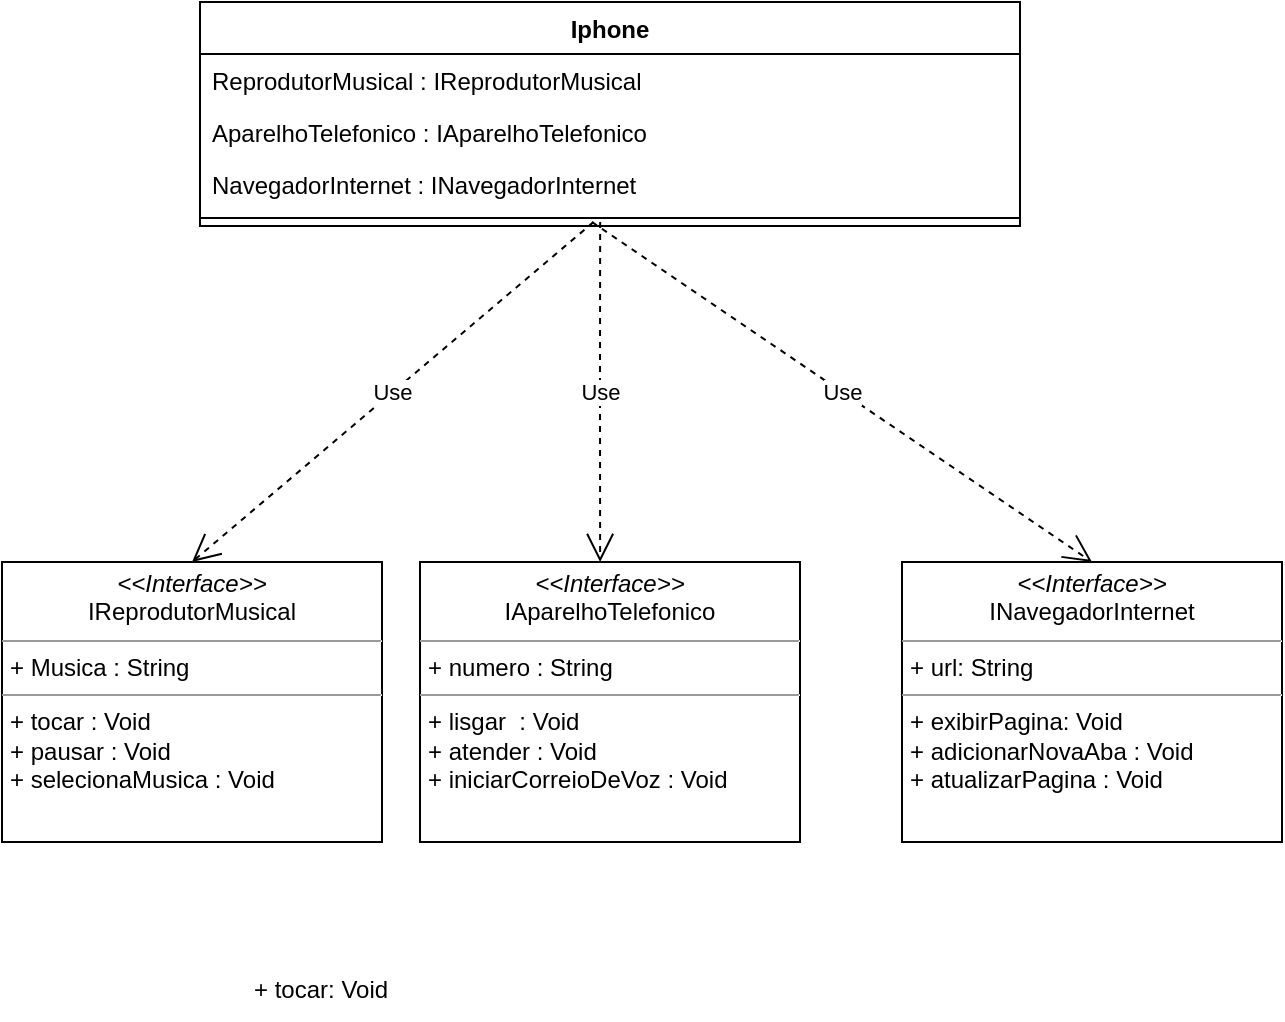 <mxfile version="21.7.4" type="device">
  <diagram name="Página-1" id="pwlwGyUwUuITKvIVZuzL">
    <mxGraphModel dx="1674" dy="768" grid="1" gridSize="10" guides="1" tooltips="1" connect="1" arrows="1" fold="1" page="1" pageScale="1" pageWidth="827" pageHeight="1169" math="0" shadow="0">
      <root>
        <mxCell id="0" />
        <mxCell id="1" parent="0" />
        <mxCell id="Rw5bSDzu5faLCuJBxfkL-4" value="&lt;p style=&quot;margin:0px;margin-top:4px;text-align:center;&quot;&gt;&lt;i&gt;&amp;lt;&amp;lt;Interface&amp;gt;&amp;gt;&lt;/i&gt;&lt;br&gt;IReprodutorMusical&lt;br&gt;&lt;/p&gt;&lt;hr size=&quot;1&quot;&gt;&lt;p style=&quot;margin:0px;margin-left:4px;&quot;&gt;+ Musica : String&lt;br&gt;&lt;/p&gt;&lt;hr size=&quot;1&quot;&gt;&lt;p style=&quot;margin:0px;margin-left:4px;&quot;&gt;+ tocar : Void&lt;/p&gt;&lt;p style=&quot;margin:0px;margin-left:4px;&quot;&gt;+ pausar : Void&lt;br&gt;+ selecionaMusica : Void&lt;/p&gt;" style="verticalAlign=top;align=left;overflow=fill;fontSize=12;fontFamily=Helvetica;html=1;whiteSpace=wrap;" vertex="1" parent="1">
          <mxGeometry x="110" y="400" width="190" height="140" as="geometry" />
        </mxCell>
        <mxCell id="Rw5bSDzu5faLCuJBxfkL-5" value="&lt;p style=&quot;margin:0px;margin-top:4px;text-align:center;&quot;&gt;&lt;i&gt;&amp;lt;&amp;lt;Interface&amp;gt;&amp;gt;&lt;/i&gt;&lt;br&gt;IAparelhoTelefonico&lt;br&gt;&lt;/p&gt;&lt;hr size=&quot;1&quot;&gt;&lt;p style=&quot;margin:0px;margin-left:4px;&quot;&gt;+ numero : String&lt;/p&gt;&lt;hr size=&quot;1&quot;&gt;&lt;p style=&quot;margin:0px;margin-left:4px;&quot;&gt;+ lisgar&amp;nbsp; : Void&lt;br&gt;+ atender : Void&lt;/p&gt;&lt;p style=&quot;margin:0px;margin-left:4px;&quot;&gt;+ iniciarCorreioDeVoz : Void&lt;/p&gt;" style="verticalAlign=top;align=left;overflow=fill;fontSize=12;fontFamily=Helvetica;html=1;whiteSpace=wrap;" vertex="1" parent="1">
          <mxGeometry x="319" y="400" width="190" height="140" as="geometry" />
        </mxCell>
        <mxCell id="Rw5bSDzu5faLCuJBxfkL-6" value="&lt;p style=&quot;margin:0px;margin-top:4px;text-align:center;&quot;&gt;&lt;i&gt;&amp;lt;&amp;lt;Interface&amp;gt;&amp;gt;&lt;/i&gt;&lt;br&gt;INavegadorInternet&lt;br&gt;&lt;/p&gt;&lt;hr size=&quot;1&quot;&gt;&lt;p style=&quot;margin:0px;margin-left:4px;&quot;&gt;+ url: String&lt;br&gt;&lt;/p&gt;&lt;hr size=&quot;1&quot;&gt;&lt;p style=&quot;margin:0px;margin-left:4px;&quot;&gt;+ exibirPagina: Void&lt;br&gt;+ adicionarNovaAba : Void&lt;/p&gt;&lt;p style=&quot;margin:0px;margin-left:4px;&quot;&gt;+ atualizarPagina : Void&lt;/p&gt;" style="verticalAlign=top;align=left;overflow=fill;fontSize=12;fontFamily=Helvetica;html=1;whiteSpace=wrap;" vertex="1" parent="1">
          <mxGeometry x="560" y="400" width="190" height="140" as="geometry" />
        </mxCell>
        <mxCell id="Rw5bSDzu5faLCuJBxfkL-17" value="Iphone" style="swimlane;fontStyle=1;align=center;verticalAlign=top;childLayout=stackLayout;horizontal=1;startSize=26;horizontalStack=0;resizeParent=1;resizeParentMax=0;resizeLast=0;collapsible=1;marginBottom=0;whiteSpace=wrap;html=1;" vertex="1" parent="1">
          <mxGeometry x="209" y="120" width="410" height="112" as="geometry" />
        </mxCell>
        <mxCell id="Rw5bSDzu5faLCuJBxfkL-8" value="ReprodutorMusical : IReprodutorMusical&lt;br&gt;" style="text;strokeColor=none;fillColor=none;align=left;verticalAlign=top;spacingLeft=4;spacingRight=4;overflow=hidden;rotatable=0;points=[[0,0.5],[1,0.5]];portConstraint=eastwest;whiteSpace=wrap;html=1;" vertex="1" parent="Rw5bSDzu5faLCuJBxfkL-17">
          <mxGeometry y="26" width="410" height="26" as="geometry" />
        </mxCell>
        <mxCell id="Rw5bSDzu5faLCuJBxfkL-9" value="AparelhoTelefonico : IAparelhoTelefonico" style="text;strokeColor=none;fillColor=none;align=left;verticalAlign=top;spacingLeft=4;spacingRight=4;overflow=hidden;rotatable=0;points=[[0,0.5],[1,0.5]];portConstraint=eastwest;whiteSpace=wrap;html=1;" vertex="1" parent="Rw5bSDzu5faLCuJBxfkL-17">
          <mxGeometry y="52" width="410" height="26" as="geometry" />
        </mxCell>
        <mxCell id="Rw5bSDzu5faLCuJBxfkL-10" value="NavegadorInternet : INavegadorInternet" style="text;strokeColor=none;fillColor=none;align=left;verticalAlign=top;spacingLeft=4;spacingRight=4;overflow=hidden;rotatable=0;points=[[0,0.5],[1,0.5]];portConstraint=eastwest;whiteSpace=wrap;html=1;" vertex="1" parent="Rw5bSDzu5faLCuJBxfkL-17">
          <mxGeometry y="78" width="410" height="26" as="geometry" />
        </mxCell>
        <mxCell id="Rw5bSDzu5faLCuJBxfkL-19" value="" style="line;strokeWidth=1;fillColor=none;align=left;verticalAlign=middle;spacingTop=-1;spacingLeft=3;spacingRight=3;rotatable=0;labelPosition=right;points=[];portConstraint=eastwest;strokeColor=inherit;" vertex="1" parent="Rw5bSDzu5faLCuJBxfkL-17">
          <mxGeometry y="104" width="410" height="8" as="geometry" />
        </mxCell>
        <mxCell id="Rw5bSDzu5faLCuJBxfkL-22" value="+ tocar: Void" style="text;strokeColor=none;fillColor=none;align=left;verticalAlign=top;spacingLeft=4;spacingRight=4;overflow=hidden;rotatable=0;points=[[0,0.5],[1,0.5]];portConstraint=eastwest;whiteSpace=wrap;html=1;" vertex="1" parent="1">
          <mxGeometry x="230" y="600" width="410" height="26" as="geometry" />
        </mxCell>
        <mxCell id="Rw5bSDzu5faLCuJBxfkL-27" value="Use" style="endArrow=open;endSize=12;dashed=1;html=1;rounded=0;exitX=0.488;exitY=0.75;exitDx=0;exitDy=0;exitPerimeter=0;entryX=0.474;entryY=0;entryDx=0;entryDy=0;entryPerimeter=0;" edge="1" parent="1" source="Rw5bSDzu5faLCuJBxfkL-19" target="Rw5bSDzu5faLCuJBxfkL-5">
          <mxGeometry width="160" relative="1" as="geometry">
            <mxPoint x="330" y="400" as="sourcePoint" />
            <mxPoint x="410" y="380" as="targetPoint" />
            <Array as="points">
              <mxPoint x="409" y="310" />
            </Array>
          </mxGeometry>
        </mxCell>
        <mxCell id="Rw5bSDzu5faLCuJBxfkL-28" value="Use" style="endArrow=open;endSize=12;dashed=1;html=1;rounded=0;exitX=0.48;exitY=0.75;exitDx=0;exitDy=0;exitPerimeter=0;entryX=0.5;entryY=0;entryDx=0;entryDy=0;" edge="1" parent="1" source="Rw5bSDzu5faLCuJBxfkL-19" target="Rw5bSDzu5faLCuJBxfkL-4">
          <mxGeometry width="160" relative="1" as="geometry">
            <mxPoint x="220" y="310" as="sourcePoint" />
            <mxPoint x="380" y="310" as="targetPoint" />
          </mxGeometry>
        </mxCell>
        <mxCell id="Rw5bSDzu5faLCuJBxfkL-29" value="Use" style="endArrow=open;endSize=12;dashed=1;html=1;rounded=0;exitX=0.478;exitY=0.75;exitDx=0;exitDy=0;exitPerimeter=0;entryX=0.5;entryY=0;entryDx=0;entryDy=0;" edge="1" parent="1" source="Rw5bSDzu5faLCuJBxfkL-19" target="Rw5bSDzu5faLCuJBxfkL-6">
          <mxGeometry width="160" relative="1" as="geometry">
            <mxPoint x="490" y="320" as="sourcePoint" />
            <mxPoint x="650" y="320" as="targetPoint" />
          </mxGeometry>
        </mxCell>
      </root>
    </mxGraphModel>
  </diagram>
</mxfile>
